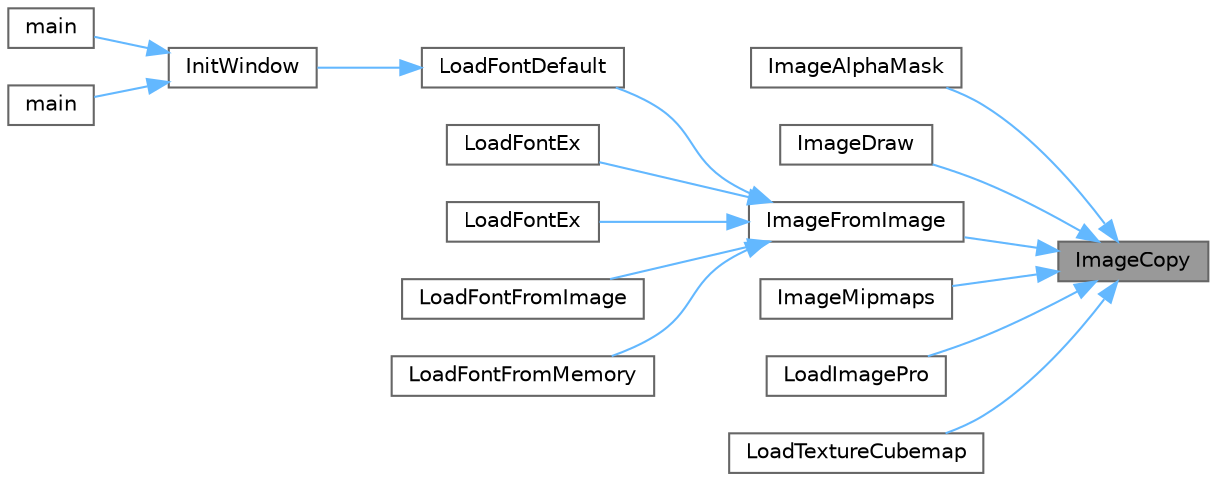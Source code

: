 digraph "ImageCopy"
{
 // LATEX_PDF_SIZE
  bgcolor="transparent";
  edge [fontname=Helvetica,fontsize=10,labelfontname=Helvetica,labelfontsize=10];
  node [fontname=Helvetica,fontsize=10,shape=box,height=0.2,width=0.4];
  rankdir="RL";
  Node1 [id="Node000001",label="ImageCopy",height=0.2,width=0.4,color="gray40", fillcolor="grey60", style="filled", fontcolor="black",tooltip=" "];
  Node1 -> Node2 [id="edge15_Node000001_Node000002",dir="back",color="steelblue1",style="solid",tooltip=" "];
  Node2 [id="Node000002",label="ImageAlphaMask",height=0.2,width=0.4,color="grey40", fillcolor="white", style="filled",URL="$_old_2_classes_2lib_2rtextures_8c.html#a8b473e10987b7ed4af34038059786b85",tooltip=" "];
  Node1 -> Node3 [id="edge16_Node000001_Node000003",dir="back",color="steelblue1",style="solid",tooltip=" "];
  Node3 [id="Node000003",label="ImageDraw",height=0.2,width=0.4,color="grey40", fillcolor="white", style="filled",URL="$_old_2_classes_2lib_2rtextures_8c.html#ac0388542cc773b0a71b222dca80b09e5",tooltip=" "];
  Node1 -> Node4 [id="edge17_Node000001_Node000004",dir="back",color="steelblue1",style="solid",tooltip=" "];
  Node4 [id="Node000004",label="ImageFromImage",height=0.2,width=0.4,color="grey40", fillcolor="white", style="filled",URL="$_old_2_classes_2lib_2rtextures_8c.html#ae623f21e0ce4a95b7684555a7b064895",tooltip=" "];
  Node4 -> Node5 [id="edge18_Node000004_Node000005",dir="back",color="steelblue1",style="solid",tooltip=" "];
  Node5 [id="Node000005",label="LoadFontDefault",height=0.2,width=0.4,color="grey40", fillcolor="white", style="filled",URL="$_old_2_classes_2lib_2rtext_8c.html#a8484fb93b071180266b4e0a4c23fc296",tooltip=" "];
  Node5 -> Node6 [id="edge19_Node000005_Node000006",dir="back",color="steelblue1",style="solid",tooltip=" "];
  Node6 [id="Node000006",label="InitWindow",height=0.2,width=0.4,color="grey40", fillcolor="white", style="filled",URL="$_old_2_classes_2lib_2rcore_8c.html#a2af6e709619725fafcbc380a4924523e",tooltip=" "];
  Node6 -> Node7 [id="edge20_Node000006_Node000007",dir="back",color="steelblue1",style="solid",tooltip=" "];
  Node7 [id="Node000007",label="main",height=0.2,width=0.4,color="grey40", fillcolor="white", style="filled",URL="$lib_2_buttons_2src_2main_8cpp.html#ae66f6b31b5ad750f1fe042a706a4e3d4",tooltip=" "];
  Node6 -> Node8 [id="edge21_Node000006_Node000008",dir="back",color="steelblue1",style="solid",tooltip=" "];
  Node8 [id="Node000008",label="main",height=0.2,width=0.4,color="grey40", fillcolor="white", style="filled",URL="$_classes_2lib_2_raylib_erosion_standalone-main_2src_2main_8cpp.html#a840291bc02cba5474a4cb46a9b9566fe",tooltip=" "];
  Node4 -> Node9 [id="edge22_Node000004_Node000009",dir="back",color="steelblue1",style="solid",tooltip=" "];
  Node9 [id="Node000009",label="LoadFontEx",height=0.2,width=0.4,color="grey40", fillcolor="white", style="filled",URL="$_classes_2lib_2_raylib_erosion_standalone-main_2raylib_2src_2text_8c.html#ace56777465bba6fe79619d4a82accc79",tooltip=" "];
  Node4 -> Node10 [id="edge23_Node000004_Node000010",dir="back",color="steelblue1",style="solid",tooltip=" "];
  Node10 [id="Node000010",label="LoadFontEx",height=0.2,width=0.4,color="grey40", fillcolor="white", style="filled",URL="$_old_2_classes_2lib_2rtext_8c.html#ab0d4d79244a953e7dff301fcf7862502",tooltip=" "];
  Node4 -> Node11 [id="edge24_Node000004_Node000011",dir="back",color="steelblue1",style="solid",tooltip=" "];
  Node11 [id="Node000011",label="LoadFontFromImage",height=0.2,width=0.4,color="grey40", fillcolor="white", style="filled",URL="$_old_2_classes_2lib_2rtext_8c.html#a56705d5b2c3d2c7c9bbeda302142d948",tooltip=" "];
  Node4 -> Node12 [id="edge25_Node000004_Node000012",dir="back",color="steelblue1",style="solid",tooltip=" "];
  Node12 [id="Node000012",label="LoadFontFromMemory",height=0.2,width=0.4,color="grey40", fillcolor="white", style="filled",URL="$_old_2_classes_2lib_2rtext_8c.html#a158ba1fefe2e1baeb88c87d59648f97a",tooltip=" "];
  Node1 -> Node13 [id="edge26_Node000001_Node000013",dir="back",color="steelblue1",style="solid",tooltip=" "];
  Node13 [id="Node000013",label="ImageMipmaps",height=0.2,width=0.4,color="grey40", fillcolor="white", style="filled",URL="$_old_2_classes_2lib_2rtextures_8c.html#a87978fcbd01a52de116c546a857c3c80",tooltip=" "];
  Node1 -> Node14 [id="edge27_Node000001_Node000014",dir="back",color="steelblue1",style="solid",tooltip=" "];
  Node14 [id="Node000014",label="LoadImagePro",height=0.2,width=0.4,color="grey40", fillcolor="white", style="filled",URL="$_old_2_classes_2lib_2raylib_2src_2textures_8c.html#a034186e3452bcb285f57498eb6fda4ee",tooltip=" "];
  Node1 -> Node15 [id="edge28_Node000001_Node000015",dir="back",color="steelblue1",style="solid",tooltip=" "];
  Node15 [id="Node000015",label="LoadTextureCubemap",height=0.2,width=0.4,color="grey40", fillcolor="white", style="filled",URL="$_classes_2lib_2rtextures_8c.html#ae18c61729f24ca6d9e7fc7ef2b79144b",tooltip=" "];
}
